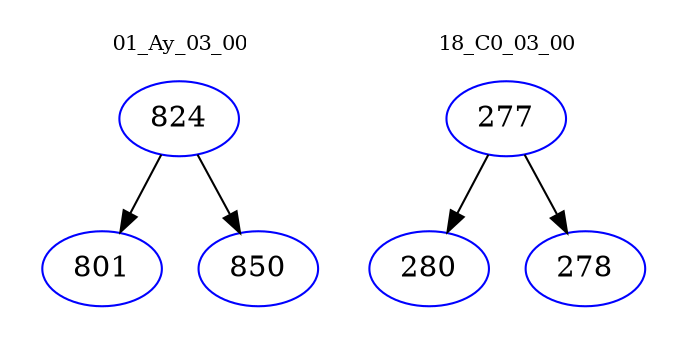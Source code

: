 digraph{
subgraph cluster_0 {
color = white
label = "01_Ay_03_00";
fontsize=10;
T0_824 [label="824", color="blue"]
T0_824 -> T0_801 [color="black"]
T0_801 [label="801", color="blue"]
T0_824 -> T0_850 [color="black"]
T0_850 [label="850", color="blue"]
}
subgraph cluster_1 {
color = white
label = "18_C0_03_00";
fontsize=10;
T1_277 [label="277", color="blue"]
T1_277 -> T1_280 [color="black"]
T1_280 [label="280", color="blue"]
T1_277 -> T1_278 [color="black"]
T1_278 [label="278", color="blue"]
}
}
